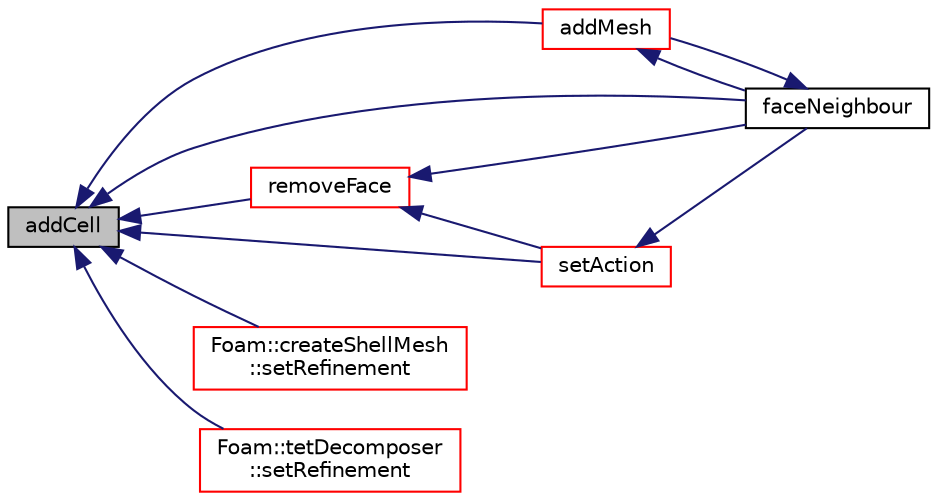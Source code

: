 digraph "addCell"
{
  bgcolor="transparent";
  edge [fontname="Helvetica",fontsize="10",labelfontname="Helvetica",labelfontsize="10"];
  node [fontname="Helvetica",fontsize="10",shape=record];
  rankdir="LR";
  Node1 [label="addCell",height=0.2,width=0.4,color="black", fillcolor="grey75", style="filled", fontcolor="black"];
  Node1 -> Node2 [dir="back",color="midnightblue",fontsize="10",style="solid",fontname="Helvetica"];
  Node2 [label="addMesh",height=0.2,width=0.4,color="red",URL="$a01977.html#a1f97630a2e6369203b99c1d1d1c3cff3",tooltip="Add all points/faces/cells of mesh. Additional offset for patch. "];
  Node2 -> Node3 [dir="back",color="midnightblue",fontsize="10",style="solid",fontname="Helvetica"];
  Node3 [label="faceNeighbour",height=0.2,width=0.4,color="black",URL="$a01977.html#a075cddec7d13c01936a271a1fc26c7c2"];
  Node3 -> Node2 [dir="back",color="midnightblue",fontsize="10",style="solid",fontname="Helvetica"];
  Node1 -> Node3 [dir="back",color="midnightblue",fontsize="10",style="solid",fontname="Helvetica"];
  Node1 -> Node4 [dir="back",color="midnightblue",fontsize="10",style="solid",fontname="Helvetica"];
  Node4 [label="removeFace",height=0.2,width=0.4,color="red",URL="$a01977.html#a5045d04a88d2f7bcc35f2ce0e652d168",tooltip="Remove/merge face. "];
  Node4 -> Node3 [dir="back",color="midnightblue",fontsize="10",style="solid",fontname="Helvetica"];
  Node4 -> Node5 [dir="back",color="midnightblue",fontsize="10",style="solid",fontname="Helvetica"];
  Node5 [label="setAction",height=0.2,width=0.4,color="red",URL="$a01977.html#a40a23962b792d24f4cb999f5b55aece2",tooltip="For compatibility with polyTopoChange: set topological action. "];
  Node5 -> Node3 [dir="back",color="midnightblue",fontsize="10",style="solid",fontname="Helvetica"];
  Node1 -> Node5 [dir="back",color="midnightblue",fontsize="10",style="solid",fontname="Helvetica"];
  Node1 -> Node6 [dir="back",color="midnightblue",fontsize="10",style="solid",fontname="Helvetica"];
  Node6 [label="Foam::createShellMesh\l::setRefinement",height=0.2,width=0.4,color="red",URL="$a00440.html#aef7bf7bc4511c879d54f2bbd3c76729a",tooltip="Play commands into polyTopoChange to create layer mesh. "];
  Node1 -> Node7 [dir="back",color="midnightblue",fontsize="10",style="solid",fontname="Helvetica"];
  Node7 [label="Foam::tetDecomposer\l::setRefinement",height=0.2,width=0.4,color="red",URL="$a02643.html#aeb1123afb6f39d7eb332698e53fc5610",tooltip="Insert all changes into meshMod to convert the polyMesh into. "];
}
